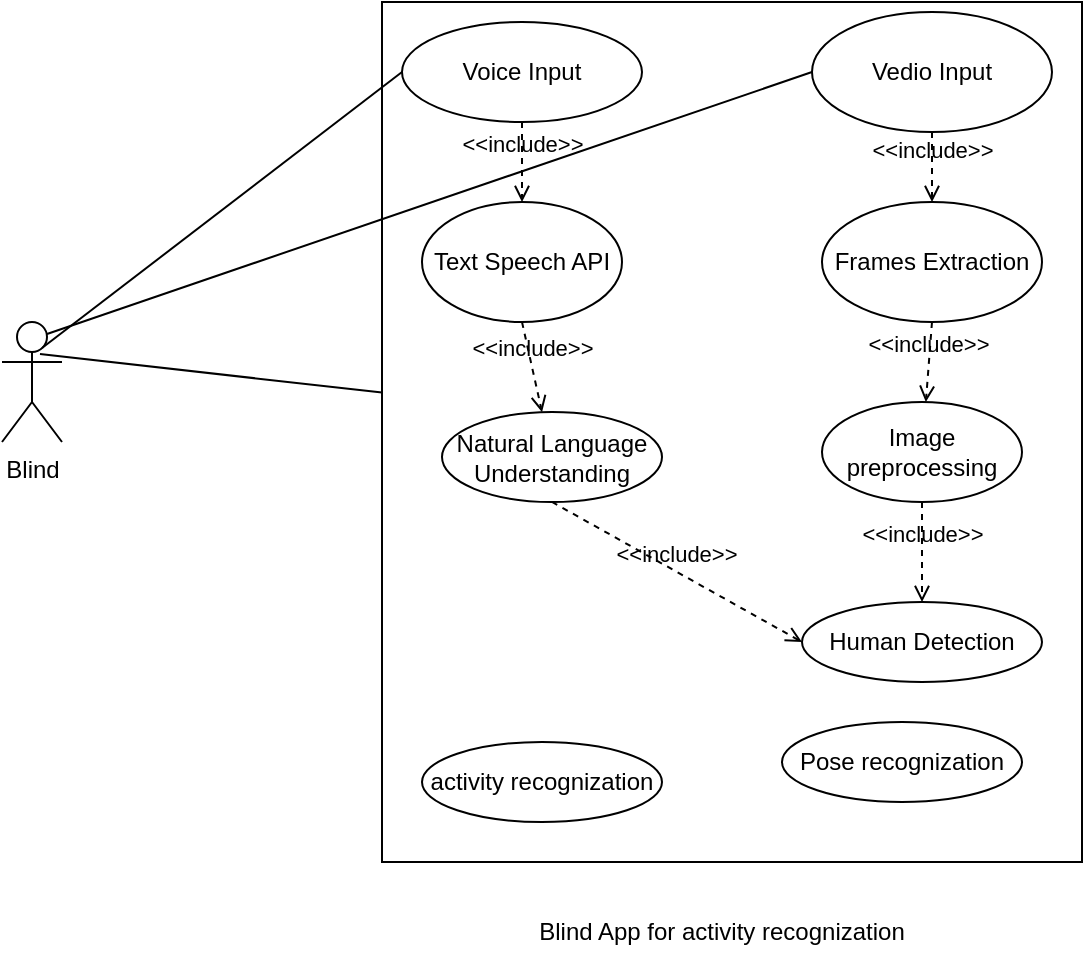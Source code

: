 <mxfile version="20.8.17" type="github">
  <diagram name="Page-1" id="c4acf3e9-155e-7222-9cf6-157b1a14988f">
    <mxGraphModel dx="806" dy="495" grid="1" gridSize="10" guides="1" tooltips="1" connect="1" arrows="1" fold="1" page="1" pageScale="1" pageWidth="850" pageHeight="1100" background="none" math="0" shadow="0">
      <root>
        <mxCell id="0" />
        <mxCell id="1" parent="0" />
        <mxCell id="MUdtubms9sKat610m0NK-1" value="Blind" style="shape=umlActor;verticalLabelPosition=bottom;verticalAlign=top;html=1;" parent="1" vertex="1">
          <mxGeometry x="80" y="180" width="30" height="60" as="geometry" />
        </mxCell>
        <mxCell id="oqH2r3hoesfP-rXsv06T-1" value="" style="rounded=0;whiteSpace=wrap;html=1;" parent="1" vertex="1">
          <mxGeometry x="270" y="20" width="350" height="430" as="geometry" />
        </mxCell>
        <mxCell id="oqH2r3hoesfP-rXsv06T-2" value="Voice Input&lt;br&gt;" style="ellipse;whiteSpace=wrap;html=1;" parent="1" vertex="1">
          <mxGeometry x="280" y="30" width="120" height="50" as="geometry" />
        </mxCell>
        <mxCell id="oqH2r3hoesfP-rXsv06T-5" value="Human Detection" style="ellipse;whiteSpace=wrap;html=1;" parent="1" vertex="1">
          <mxGeometry x="480" y="320" width="120" height="40" as="geometry" />
        </mxCell>
        <mxCell id="oqH2r3hoesfP-rXsv06T-7" value="Pose recognization" style="ellipse;whiteSpace=wrap;html=1;" parent="1" vertex="1">
          <mxGeometry x="470" y="380" width="120" height="40" as="geometry" />
        </mxCell>
        <mxCell id="oqH2r3hoesfP-rXsv06T-9" value="activity recognization" style="ellipse;whiteSpace=wrap;html=1;" parent="1" vertex="1">
          <mxGeometry x="290" y="390" width="120" height="40" as="geometry" />
        </mxCell>
        <mxCell id="oqH2r3hoesfP-rXsv06T-25" value="" style="endArrow=none;html=1;rounded=0;exitX=0.667;exitY=0.217;exitDx=0;exitDy=0;exitPerimeter=0;entryX=0;entryY=0.5;entryDx=0;entryDy=0;" parent="1" source="MUdtubms9sKat610m0NK-1" target="oqH2r3hoesfP-rXsv06T-2" edge="1">
          <mxGeometry width="50" height="50" relative="1" as="geometry">
            <mxPoint x="400" y="240" as="sourcePoint" />
            <mxPoint x="450" y="190" as="targetPoint" />
          </mxGeometry>
        </mxCell>
        <mxCell id="oqH2r3hoesfP-rXsv06T-26" value="" style="endArrow=none;html=1;rounded=0;exitX=0.633;exitY=0.267;exitDx=0;exitDy=0;exitPerimeter=0;" parent="1" source="MUdtubms9sKat610m0NK-1" target="oqH2r3hoesfP-rXsv06T-1" edge="1">
          <mxGeometry width="50" height="50" relative="1" as="geometry">
            <mxPoint x="400" y="240" as="sourcePoint" />
            <mxPoint x="450" y="190" as="targetPoint" />
          </mxGeometry>
        </mxCell>
        <mxCell id="5HGqPdkZUGQOOS4ODPPs-8" value="Blind App for activity recognization" style="text;html=1;strokeColor=none;fillColor=none;align=center;verticalAlign=middle;whiteSpace=wrap;rounded=0;" parent="1" vertex="1">
          <mxGeometry x="320" y="470" width="240" height="30" as="geometry" />
        </mxCell>
        <mxCell id="Fp-pKQvzpCtLGCdYh4g_-1" value="Vedio Input" style="ellipse;whiteSpace=wrap;html=1;" parent="1" vertex="1">
          <mxGeometry x="485" y="25" width="120" height="60" as="geometry" />
        </mxCell>
        <mxCell id="Fp-pKQvzpCtLGCdYh4g_-3" value="" style="endArrow=none;html=1;rounded=0;exitX=0.75;exitY=0.1;exitDx=0;exitDy=0;exitPerimeter=0;entryX=0;entryY=0.5;entryDx=0;entryDy=0;" parent="1" source="MUdtubms9sKat610m0NK-1" target="Fp-pKQvzpCtLGCdYh4g_-1" edge="1">
          <mxGeometry width="50" height="50" relative="1" as="geometry">
            <mxPoint x="400" y="290" as="sourcePoint" />
            <mxPoint x="450" y="240" as="targetPoint" />
          </mxGeometry>
        </mxCell>
        <mxCell id="Fp-pKQvzpCtLGCdYh4g_-9" value="Text Speech API" style="ellipse;whiteSpace=wrap;html=1;" parent="1" vertex="1">
          <mxGeometry x="290" y="120" width="100" height="60" as="geometry" />
        </mxCell>
        <mxCell id="_L6sqoVfj-dottWTr9gs-1" value="&amp;lt;&amp;lt;include&amp;gt;&amp;gt;" style="html=1;verticalAlign=bottom;labelBackgroundColor=none;endArrow=open;endFill=0;dashed=1;rounded=0;exitX=0.5;exitY=1;exitDx=0;exitDy=0;" edge="1" parent="1" source="oqH2r3hoesfP-rXsv06T-2" target="Fp-pKQvzpCtLGCdYh4g_-9">
          <mxGeometry width="160" relative="1" as="geometry">
            <mxPoint x="330" y="260" as="sourcePoint" />
            <mxPoint x="490" y="260" as="targetPoint" />
          </mxGeometry>
        </mxCell>
        <mxCell id="_L6sqoVfj-dottWTr9gs-2" value="Natural Language Understanding" style="ellipse;whiteSpace=wrap;html=1;" vertex="1" parent="1">
          <mxGeometry x="300" y="225" width="110" height="45" as="geometry" />
        </mxCell>
        <mxCell id="_L6sqoVfj-dottWTr9gs-3" value="&amp;lt;&amp;lt;include&amp;gt;&amp;gt;" style="html=1;verticalAlign=bottom;labelBackgroundColor=none;endArrow=open;endFill=0;dashed=1;rounded=0;exitX=0.5;exitY=1;exitDx=0;exitDy=0;" edge="1" parent="1" source="Fp-pKQvzpCtLGCdYh4g_-9" target="_L6sqoVfj-dottWTr9gs-2">
          <mxGeometry width="160" relative="1" as="geometry">
            <mxPoint x="330" y="260" as="sourcePoint" />
            <mxPoint x="490" y="260" as="targetPoint" />
          </mxGeometry>
        </mxCell>
        <mxCell id="_L6sqoVfj-dottWTr9gs-4" value="Frames Extraction" style="ellipse;whiteSpace=wrap;html=1;" vertex="1" parent="1">
          <mxGeometry x="490" y="120" width="110" height="60" as="geometry" />
        </mxCell>
        <mxCell id="_L6sqoVfj-dottWTr9gs-7" style="edgeStyle=orthogonalEdgeStyle;rounded=0;orthogonalLoop=1;jettySize=auto;html=1;exitX=0.5;exitY=1;exitDx=0;exitDy=0;" edge="1" parent="1" source="oqH2r3hoesfP-rXsv06T-5" target="oqH2r3hoesfP-rXsv06T-5">
          <mxGeometry relative="1" as="geometry" />
        </mxCell>
        <mxCell id="_L6sqoVfj-dottWTr9gs-9" value="&amp;lt;&amp;lt;include&amp;gt;&amp;gt;" style="html=1;verticalAlign=bottom;labelBackgroundColor=none;endArrow=open;endFill=0;dashed=1;rounded=0;exitX=0.5;exitY=1;exitDx=0;exitDy=0;" edge="1" parent="1" source="Fp-pKQvzpCtLGCdYh4g_-1" target="_L6sqoVfj-dottWTr9gs-4">
          <mxGeometry width="160" relative="1" as="geometry">
            <mxPoint x="340" y="260" as="sourcePoint" />
            <mxPoint x="500" y="260" as="targetPoint" />
          </mxGeometry>
        </mxCell>
        <mxCell id="_L6sqoVfj-dottWTr9gs-12" value="Image preprocessing" style="ellipse;whiteSpace=wrap;html=1;" vertex="1" parent="1">
          <mxGeometry x="490" y="220" width="100" height="50" as="geometry" />
        </mxCell>
        <mxCell id="_L6sqoVfj-dottWTr9gs-14" value="&amp;lt;&amp;lt;include&amp;gt;&amp;gt;" style="html=1;verticalAlign=bottom;labelBackgroundColor=none;endArrow=open;endFill=0;dashed=1;rounded=0;exitX=0.5;exitY=1;exitDx=0;exitDy=0;" edge="1" parent="1" source="_L6sqoVfj-dottWTr9gs-4" target="_L6sqoVfj-dottWTr9gs-12">
          <mxGeometry width="160" relative="1" as="geometry">
            <mxPoint x="230" y="250" as="sourcePoint" />
            <mxPoint x="390" y="250" as="targetPoint" />
          </mxGeometry>
        </mxCell>
        <mxCell id="_L6sqoVfj-dottWTr9gs-17" value="&amp;lt;&amp;lt;include&amp;gt;&amp;gt;" style="html=1;verticalAlign=bottom;labelBackgroundColor=none;endArrow=open;endFill=0;dashed=1;rounded=0;exitX=0.5;exitY=1;exitDx=0;exitDy=0;entryX=0;entryY=0.5;entryDx=0;entryDy=0;" edge="1" parent="1" source="_L6sqoVfj-dottWTr9gs-2" target="oqH2r3hoesfP-rXsv06T-5">
          <mxGeometry width="160" relative="1" as="geometry">
            <mxPoint x="230" y="250" as="sourcePoint" />
            <mxPoint x="390" y="250" as="targetPoint" />
          </mxGeometry>
        </mxCell>
        <mxCell id="_L6sqoVfj-dottWTr9gs-18" value="&amp;lt;&amp;lt;include&amp;gt;&amp;gt;" style="html=1;verticalAlign=bottom;labelBackgroundColor=none;endArrow=open;endFill=0;dashed=1;rounded=0;" edge="1" parent="1" source="_L6sqoVfj-dottWTr9gs-12" target="oqH2r3hoesfP-rXsv06T-5">
          <mxGeometry width="160" relative="1" as="geometry">
            <mxPoint x="230" y="250" as="sourcePoint" />
            <mxPoint x="390" y="250" as="targetPoint" />
          </mxGeometry>
        </mxCell>
      </root>
    </mxGraphModel>
  </diagram>
</mxfile>
